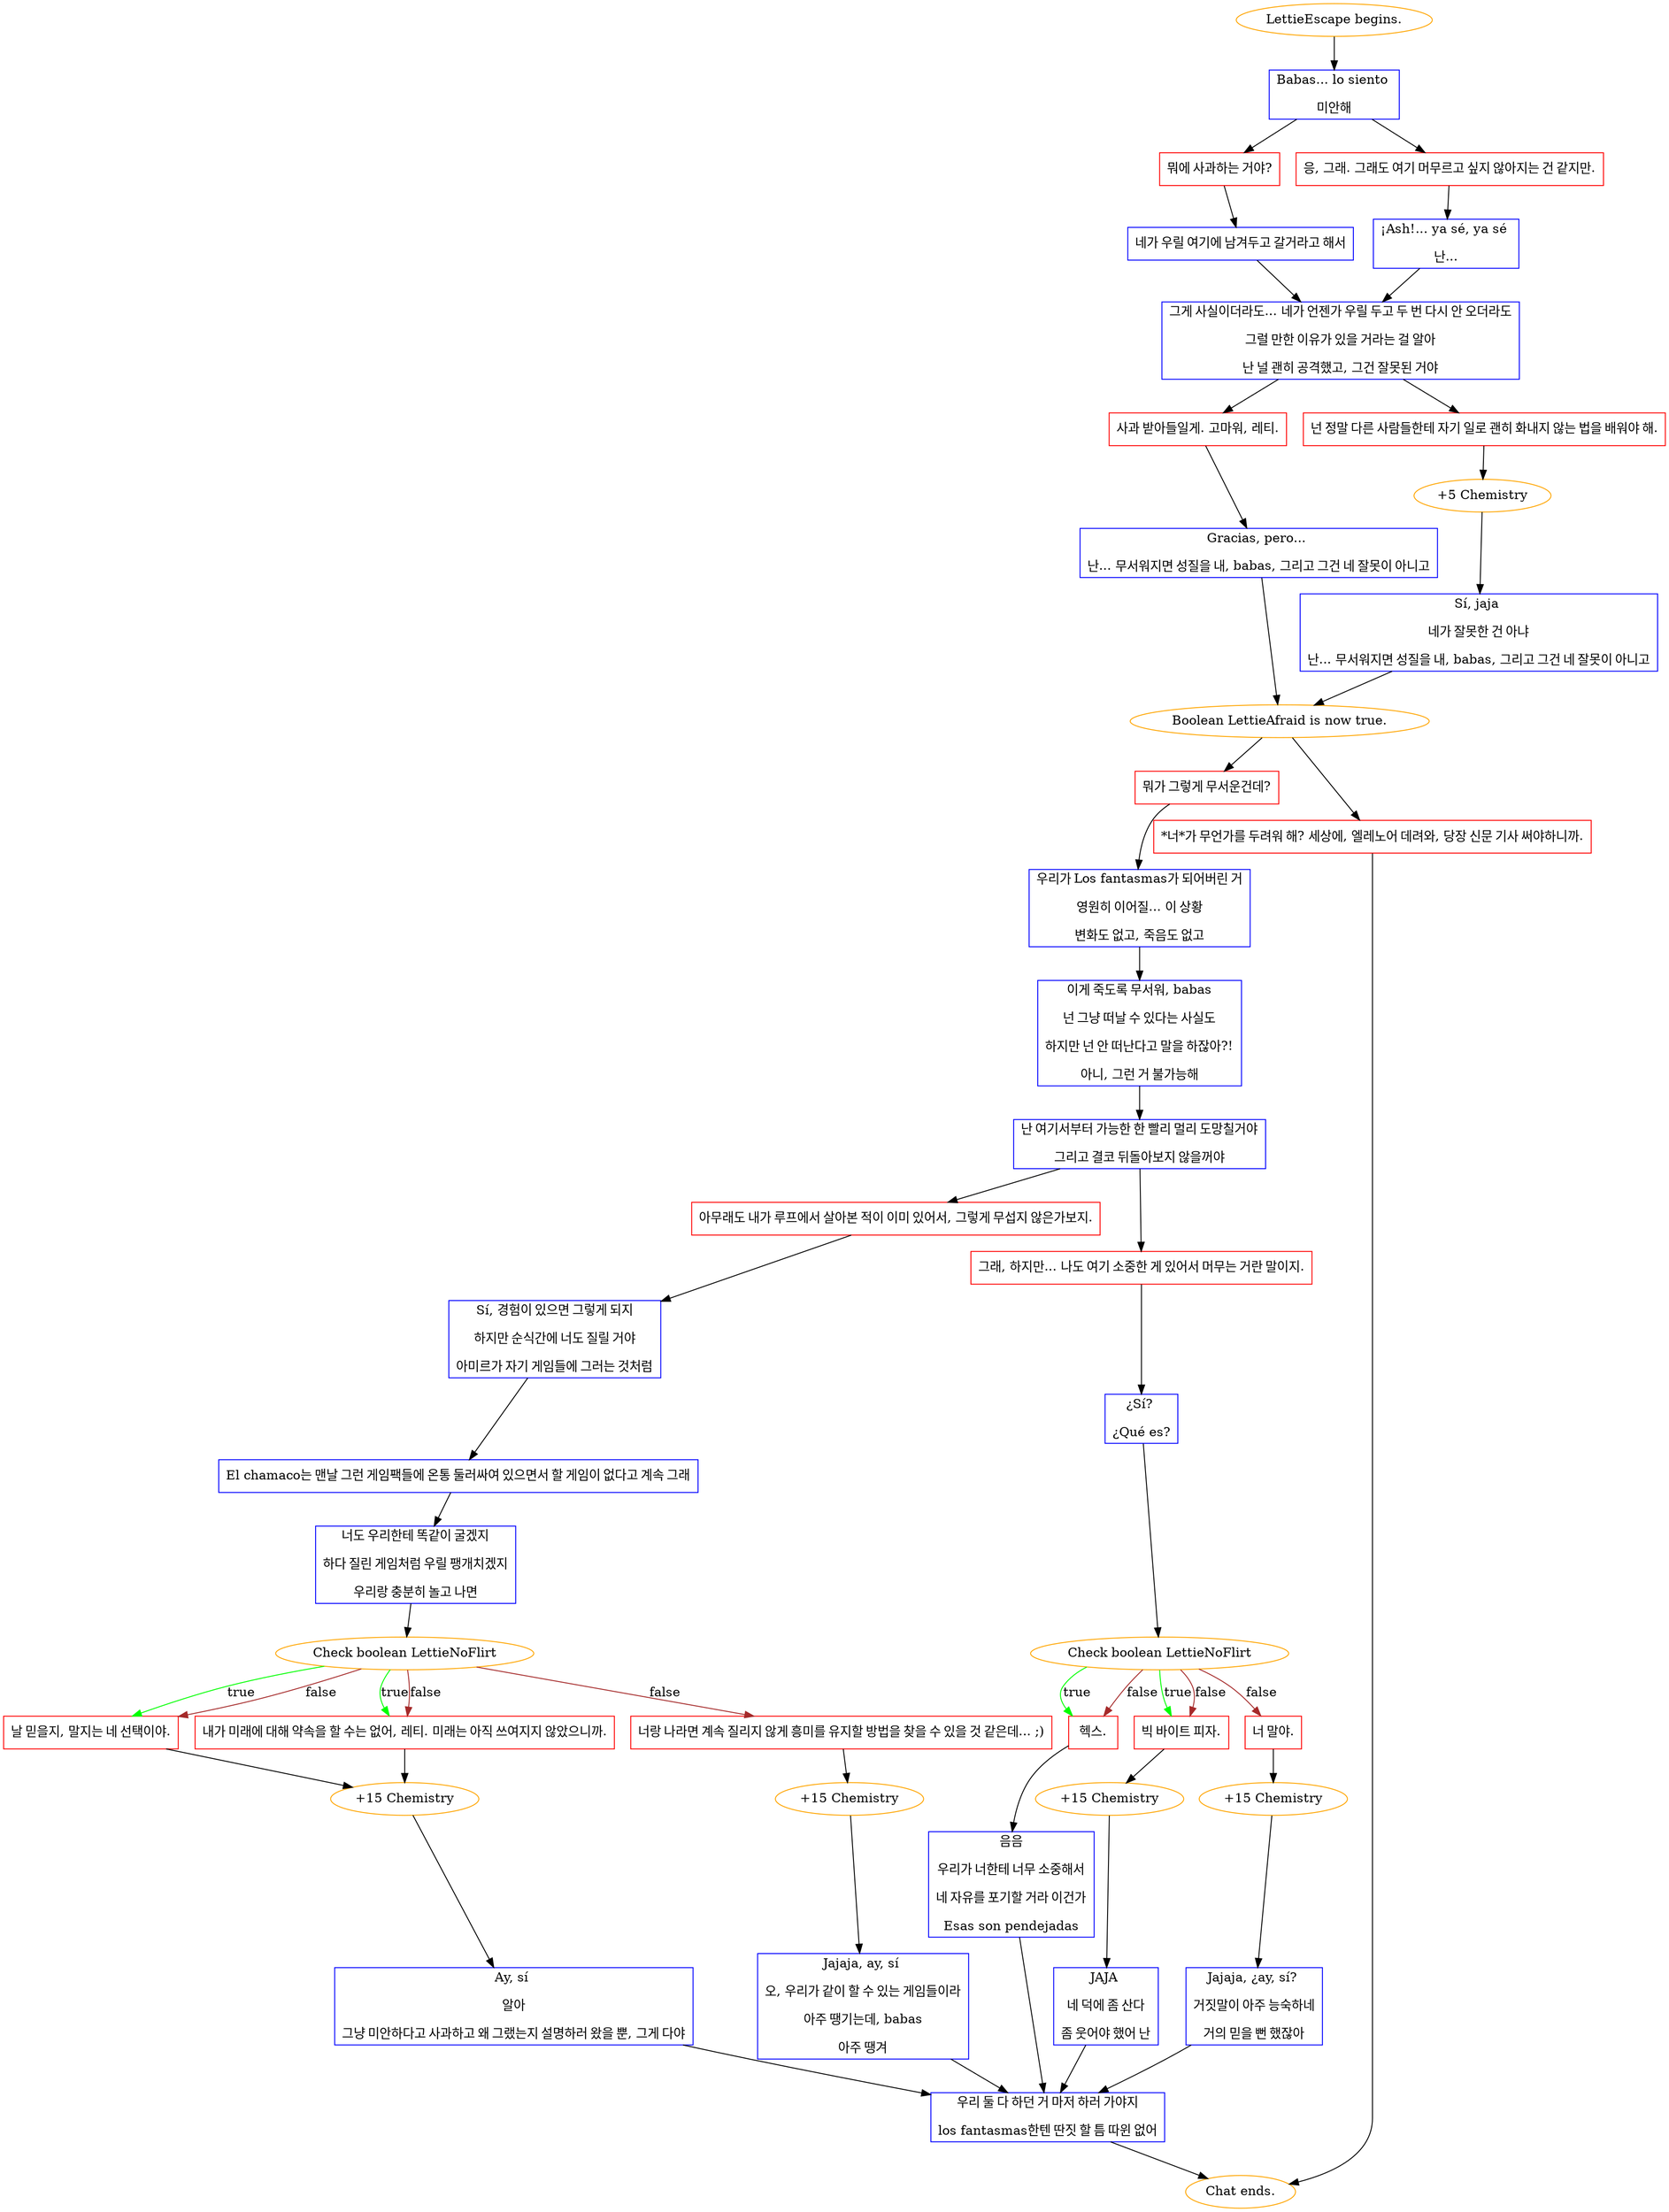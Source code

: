 digraph {
	"LettieEscape begins." [color=orange];
		"LettieEscape begins." -> j2010450376;
	j2010450376 [label="Babas... lo siento 
미안해",shape=box,color=blue];
		j2010450376 -> j2885949376;
		j2010450376 -> j3711741757;
	j2885949376 [label="뭐에 사과하는 거야?",shape=box,color=red];
		j2885949376 -> j907991635;
	j3711741757 [label="응, 그래. 그래도 여기 머무르고 싶지 않아지는 건 같지만.",shape=box,color=red];
		j3711741757 -> j1048552087;
	j907991635 [label="네가 우릴 여기에 남겨두고 갈거라고 해서",shape=box,color=blue];
		j907991635 -> j4042176963;
	j1048552087 [label="¡Ash!... ya sé, ya sé 
난...",shape=box,color=blue];
		j1048552087 -> j4042176963;
	j4042176963 [label="그게 사실이더라도... 네가 언젠가 우릴 두고 두 번 다시 안 오더라도
그럴 만한 이유가 있을 거라는 걸 알아
난 널 괜히 공격했고, 그건 잘못된 거야",shape=box,color=blue];
		j4042176963 -> j3570917332;
		j4042176963 -> j1534952796;
	j3570917332 [label="사과 받아들일게. 고마워, 레티.",shape=box,color=red];
		j3570917332 -> j1208251063;
	j1534952796 [label="넌 정말 다른 사람들한테 자기 일로 괜히 화내지 않는 법을 배워야 해.",shape=box,color=red];
		j1534952796 -> j2891293151;
	j1208251063 [label="Gracias, pero... 
난... 무서워지면 성질을 내, babas, 그리고 그건 네 잘못이 아니고",shape=box,color=blue];
		j1208251063 -> j3583486497;
	j2891293151 [label="+5 Chemistry",color=orange];
		j2891293151 -> j3404052954;
	j3583486497 [label="Boolean LettieAfraid is now true.",color=orange];
		j3583486497 -> j2434898751;
		j3583486497 -> j1307838279;
	j3404052954 [label="Sí, jaja 
네가 잘못한 건 아냐
난... 무서워지면 성질을 내, babas, 그리고 그건 네 잘못이 아니고",shape=box,color=blue];
		j3404052954 -> j3583486497;
	j2434898751 [label="뭐가 그렇게 무서운건데?",shape=box,color=red];
		j2434898751 -> j1407696663;
	j1307838279 [label="*너*가 무언가를 두려워 해? 세상에, 엘레노어 데려와, 당장 신문 기사 써야하니까.",shape=box,color=red];
		j1307838279 -> "Chat ends.";
	j1407696663 [label="우리가 Los fantasmas가 되어버린 거
영원히 이어질... 이 상황
변화도 없고, 죽음도 없고",shape=box,color=blue];
		j1407696663 -> j3812897266;
	"Chat ends." [color=orange];
	j3812897266 [label="이게 죽도록 무서워, babas
넌 그냥 떠날 수 있다는 사실도
하지만 넌 안 떠난다고 말을 하잖아?!
아니, 그런 거 불가능해",shape=box,color=blue];
		j3812897266 -> j587769327;
	j587769327 [label="난 여기서부터 가능한 한 빨리 멀리 도망칠거야
그리고 결코 뒤돌아보지 않을꺼야",shape=box,color=blue];
		j587769327 -> j708148899;
		j587769327 -> j1909274187;
	j708148899 [label="아무래도 내가 루프에서 살아본 적이 이미 있어서, 그렇게 무섭지 않은가보지.",shape=box,color=red];
		j708148899 -> j238726862;
	j1909274187 [label="그래, 하지만... 나도 여기 소중한 게 있어서 머무는 거란 말이지.",shape=box,color=red];
		j1909274187 -> j3078940324;
	j238726862 [label="Sí, 경험이 있으면 그렇게 되지
하지만 순식간에 너도 질릴 거야
아미르가 자기 게임들에 그러는 것처럼",shape=box,color=blue];
		j238726862 -> j1326018104;
	j3078940324 [label="¿Sí? 
¿Qué es?",shape=box,color=blue];
		j3078940324 -> j951984688;
	j1326018104 [label="El chamaco는 맨날 그런 게임팩들에 온통 둘러싸여 있으면서 할 게임이 없다고 계속 그래",shape=box,color=blue];
		j1326018104 -> j4075591103;
	j951984688 [label="Check boolean LettieNoFlirt",color=orange];
		j951984688 -> j3591468225 [label=true,color=green];
		j951984688 -> j3963340781 [label=true,color=green];
		j951984688 -> j3591468225 [label=false,color=brown];
		j951984688 -> j3963340781 [label=false,color=brown];
		j951984688 -> j2576654631 [label=false,color=brown];
	j4075591103 [label="너도 우리한테 똑같이 굴겠지
하다 질린 게임처럼 우릴 팽개치겠지
우리랑 충분히 놀고 나면",shape=box,color=blue];
		j4075591103 -> j4268600434;
	j3591468225 [label="헥스.",shape=box,color=red];
		j3591468225 -> j3223589585;
	j3963340781 [label="빅 바이트 피자.",shape=box,color=red];
		j3963340781 -> j4249805851;
	j2576654631 [label="너 말야.",shape=box,color=red];
		j2576654631 -> j2168870531;
	j4268600434 [label="Check boolean LettieNoFlirt",color=orange];
		j4268600434 -> j3968954730 [label=true,color=green];
		j4268600434 -> j1957645071 [label=true,color=green];
		j4268600434 -> j3968954730 [label=false,color=brown];
		j4268600434 -> j1957645071 [label=false,color=brown];
		j4268600434 -> j3468487946 [label=false,color=brown];
	j3223589585 [label="음음
우리가 너한테 너무 소중해서
네 자유를 포기할 거라 이건가
Esas son pendejadas",shape=box,color=blue];
		j3223589585 -> j3155372972;
	j4249805851 [label="+15 Chemistry",color=orange];
		j4249805851 -> j2059363678;
	j2168870531 [label="+15 Chemistry",color=orange];
		j2168870531 -> j2953379114;
	j3968954730 [label="날 믿을지, 말지는 네 선택이야.",shape=box,color=red];
		j3968954730 -> j515073634;
	j1957645071 [label="내가 미래에 대해 약속을 할 수는 없어, 레티. 미래는 아직 쓰여지지 않았으니까.",shape=box,color=red];
		j1957645071 -> j515073634;
	j3468487946 [label="너랑 나라면 계속 질리지 않게 흥미를 유지할 방법을 찾을 수 있을 것 같은데... ;)",shape=box,color=red];
		j3468487946 -> j936092981;
	j3155372972 [label="우리 둘 다 하던 거 마저 하러 가야지
los fantasmas한텐 딴짓 할 틈 따윈 없어",shape=box,color=blue];
		j3155372972 -> "Chat ends.";
	j2059363678 [label="JAJA 
네 덕에 좀 산다
좀 웃어야 했어 난",shape=box,color=blue];
		j2059363678 -> j3155372972;
	j2953379114 [label="Jajaja, ¿ay, sí? 
거짓말이 아주 능숙하네
거의 믿을 뻔 했잖아",shape=box,color=blue];
		j2953379114 -> j3155372972;
	j515073634 [label="+15 Chemistry",color=orange];
		j515073634 -> j2022998857;
	j936092981 [label="+15 Chemistry",color=orange];
		j936092981 -> j488336413;
	j2022998857 [label="Ay, sí 
알아
그냥 미안하다고 사과하고 왜 그랬는지 설명하러 왔을 뿐, 그게 다야",shape=box,color=blue];
		j2022998857 -> j3155372972;
	j488336413 [label="Jajaja, ay, sí 
오, 우리가 같이 할 수 있는 게임들이라
아주 땡기는데, babas
아주 땡겨",shape=box,color=blue];
		j488336413 -> j3155372972;
}
